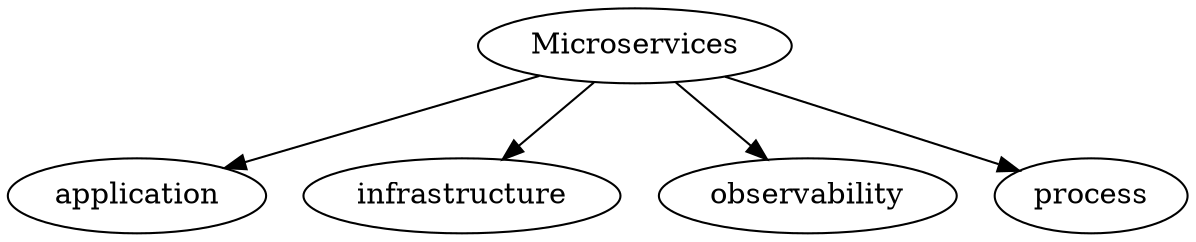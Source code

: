 // Microservices Roadmap
digraph {
	microservices [label=Microservices]
	microservices -> application
	microservices -> infrastructure
	microservices -> observability
	microservices -> process
}
